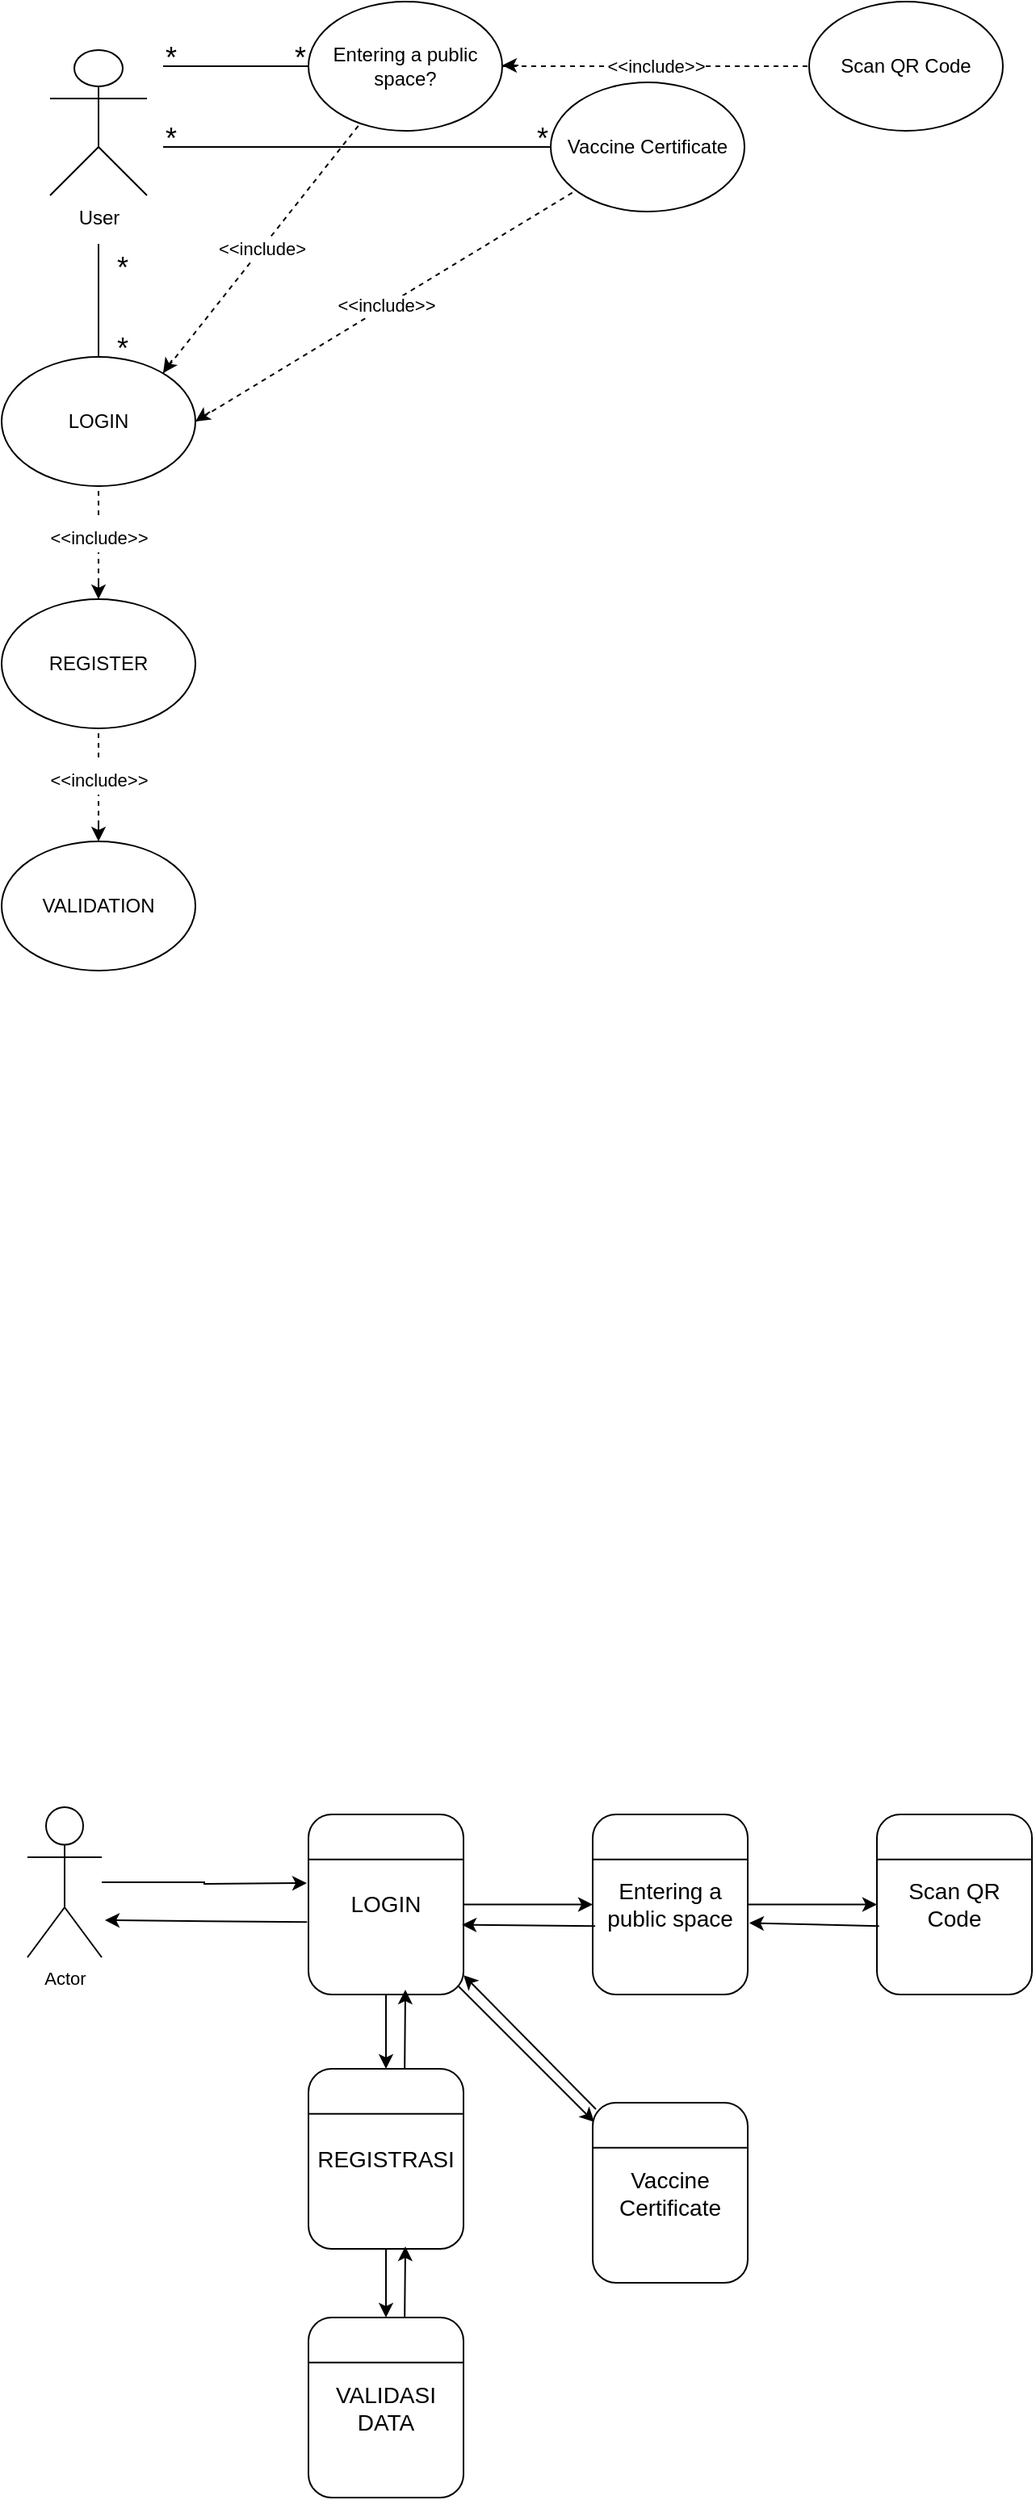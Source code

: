 <mxfile version="15.8.4" type="device"><diagram id="tK3_ShxPXmSZ8K9-Od_D" name="Page-1"><mxGraphModel dx="1385" dy="635" grid="0" gridSize="10" guides="1" tooltips="1" connect="1" arrows="1" fold="1" page="1" pageScale="1" pageWidth="850" pageHeight="1100" math="0" shadow="0"><root><mxCell id="0"/><mxCell id="1" parent="0"/><mxCell id="CaIrIgorgOCfvEc1KuVZ-1" value="User" style="shape=umlActor;verticalLabelPosition=bottom;verticalAlign=top;html=1;outlineConnect=0;" vertex="1" parent="1"><mxGeometry x="50" y="50" width="60" height="90" as="geometry"/></mxCell><mxCell id="CaIrIgorgOCfvEc1KuVZ-2" value="LOGIN" style="ellipse;whiteSpace=wrap;html=1;" vertex="1" parent="1"><mxGeometry x="20" y="240" width="120" height="80" as="geometry"/></mxCell><mxCell id="CaIrIgorgOCfvEc1KuVZ-5" value="" style="endArrow=none;html=1;rounded=0;" edge="1" parent="1"><mxGeometry width="50" height="50" relative="1" as="geometry"><mxPoint x="80" y="240" as="sourcePoint"/><mxPoint x="80" y="170" as="targetPoint"/></mxGeometry></mxCell><mxCell id="CaIrIgorgOCfvEc1KuVZ-7" value="&lt;font style=&quot;font-size: 18px&quot;&gt;*&lt;/font&gt;" style="text;html=1;strokeColor=none;fillColor=none;align=center;verticalAlign=middle;whiteSpace=wrap;rounded=0;" vertex="1" parent="1"><mxGeometry x="80" y="170" width="30" height="30" as="geometry"/></mxCell><mxCell id="CaIrIgorgOCfvEc1KuVZ-15" value="&lt;font style=&quot;font-size: 18px&quot;&gt;*&lt;/font&gt;" style="text;html=1;strokeColor=none;fillColor=none;align=center;verticalAlign=middle;whiteSpace=wrap;rounded=0;" vertex="1" parent="1"><mxGeometry x="80" y="220" width="30" height="30" as="geometry"/></mxCell><mxCell id="CaIrIgorgOCfvEc1KuVZ-26" value="REGISTER" style="ellipse;whiteSpace=wrap;html=1;" vertex="1" parent="1"><mxGeometry x="20" y="390" width="120" height="80" as="geometry"/></mxCell><mxCell id="CaIrIgorgOCfvEc1KuVZ-30" value="&lt;font style=&quot;font-size: 11px&quot;&gt;&amp;lt;&amp;lt;include&amp;gt;&amp;gt;&lt;/font&gt;" style="endArrow=none;dashed=1;html=1;rounded=0;fontSize=18;" edge="1" parent="1"><mxGeometry width="50" height="50" relative="1" as="geometry"><mxPoint x="80" y="380" as="sourcePoint"/><mxPoint x="80" y="320" as="targetPoint"/></mxGeometry></mxCell><mxCell id="CaIrIgorgOCfvEc1KuVZ-31" value="" style="endArrow=classic;html=1;rounded=0;fontSize=18;" edge="1" parent="1"><mxGeometry width="50" height="50" relative="1" as="geometry"><mxPoint x="80" y="380" as="sourcePoint"/><mxPoint x="80" y="390" as="targetPoint"/></mxGeometry></mxCell><mxCell id="CaIrIgorgOCfvEc1KuVZ-32" value="VALIDATION" style="ellipse;whiteSpace=wrap;html=1;" vertex="1" parent="1"><mxGeometry x="20" y="540" width="120" height="80" as="geometry"/></mxCell><mxCell id="CaIrIgorgOCfvEc1KuVZ-33" value="&lt;font style=&quot;font-size: 11px&quot;&gt;&amp;lt;&amp;lt;include&amp;gt;&amp;gt;&lt;/font&gt;" style="endArrow=none;dashed=1;html=1;rounded=0;fontSize=18;" edge="1" parent="1"><mxGeometry width="50" height="50" relative="1" as="geometry"><mxPoint x="80" y="530" as="sourcePoint"/><mxPoint x="80" y="470" as="targetPoint"/></mxGeometry></mxCell><mxCell id="CaIrIgorgOCfvEc1KuVZ-34" value="" style="endArrow=classic;html=1;rounded=0;fontSize=18;" edge="1" parent="1"><mxGeometry width="50" height="50" relative="1" as="geometry"><mxPoint x="80" y="530" as="sourcePoint"/><mxPoint x="80" y="540" as="targetPoint"/></mxGeometry></mxCell><mxCell id="CaIrIgorgOCfvEc1KuVZ-38" value="" style="endArrow=none;html=1;rounded=0;fontSize=11;" edge="1" parent="1"><mxGeometry width="50" height="50" relative="1" as="geometry"><mxPoint x="120" y="60" as="sourcePoint"/><mxPoint x="210" y="60" as="targetPoint"/></mxGeometry></mxCell><mxCell id="CaIrIgorgOCfvEc1KuVZ-39" value="Entering a public space?" style="ellipse;whiteSpace=wrap;html=1;" vertex="1" parent="1"><mxGeometry x="210" y="20" width="120" height="80" as="geometry"/></mxCell><mxCell id="CaIrIgorgOCfvEc1KuVZ-40" value="" style="endArrow=none;html=1;rounded=0;fontSize=11;" edge="1" parent="1"><mxGeometry width="50" height="50" relative="1" as="geometry"><mxPoint x="120" y="110" as="sourcePoint"/><mxPoint x="360" y="110" as="targetPoint"/></mxGeometry></mxCell><mxCell id="CaIrIgorgOCfvEc1KuVZ-41" value="Vaccine Certificate" style="ellipse;whiteSpace=wrap;html=1;" vertex="1" parent="1"><mxGeometry x="360" y="70" width="120" height="80" as="geometry"/></mxCell><mxCell id="CaIrIgorgOCfvEc1KuVZ-44" value="&lt;font style=&quot;font-size: 18px&quot;&gt;*&lt;/font&gt;" style="text;html=1;strokeColor=none;fillColor=none;align=center;verticalAlign=middle;whiteSpace=wrap;rounded=0;" vertex="1" parent="1"><mxGeometry x="110" y="40" width="30" height="30" as="geometry"/></mxCell><mxCell id="CaIrIgorgOCfvEc1KuVZ-46" value="&lt;font style=&quot;font-size: 18px&quot;&gt;*&lt;/font&gt;" style="text;html=1;strokeColor=none;fillColor=none;align=center;verticalAlign=middle;whiteSpace=wrap;rounded=0;" vertex="1" parent="1"><mxGeometry x="190" y="40" width="30" height="30" as="geometry"/></mxCell><mxCell id="CaIrIgorgOCfvEc1KuVZ-48" value="&lt;font style=&quot;font-size: 18px&quot;&gt;*&lt;/font&gt;" style="text;html=1;strokeColor=none;fillColor=none;align=center;verticalAlign=middle;whiteSpace=wrap;rounded=0;" vertex="1" parent="1"><mxGeometry x="110" y="90" width="30" height="30" as="geometry"/></mxCell><mxCell id="CaIrIgorgOCfvEc1KuVZ-50" value="&lt;font style=&quot;font-size: 18px&quot;&gt;*&lt;/font&gt;" style="text;html=1;strokeColor=none;fillColor=none;align=center;verticalAlign=middle;whiteSpace=wrap;rounded=0;" vertex="1" parent="1"><mxGeometry x="340" y="90" width="30" height="30" as="geometry"/></mxCell><mxCell id="CaIrIgorgOCfvEc1KuVZ-56" value="&lt;span style=&quot;color: rgb(0 , 0 , 0) ; font-family: &amp;#34;helvetica&amp;#34; ; font-size: 11px ; font-style: normal ; font-weight: 400 ; letter-spacing: normal ; text-align: center ; text-indent: 0px ; text-transform: none ; word-spacing: 0px ; background-color: rgb(255 , 255 , 255) ; display: inline ; float: none&quot;&gt;&amp;lt;&amp;lt;include&amp;gt;&amp;gt;&lt;/span&gt;" style="endArrow=none;dashed=1;html=1;rounded=0;fontSize=11;" edge="1" parent="1"><mxGeometry width="50" height="50" relative="1" as="geometry"><mxPoint x="330" y="60" as="sourcePoint"/><mxPoint x="520" y="60" as="targetPoint"/></mxGeometry></mxCell><mxCell id="CaIrIgorgOCfvEc1KuVZ-57" value="" style="endArrow=classic;html=1;rounded=0;fontSize=11;" edge="1" parent="1"><mxGeometry width="50" height="50" relative="1" as="geometry"><mxPoint x="340" y="59.5" as="sourcePoint"/><mxPoint x="330" y="59.5" as="targetPoint"/></mxGeometry></mxCell><mxCell id="CaIrIgorgOCfvEc1KuVZ-58" value="Scan QR Code" style="ellipse;whiteSpace=wrap;html=1;" vertex="1" parent="1"><mxGeometry x="520" y="20" width="120" height="80" as="geometry"/></mxCell><mxCell id="CaIrIgorgOCfvEc1KuVZ-60" value="&amp;lt;&amp;lt;include&amp;gt;" style="endArrow=none;dashed=1;html=1;rounded=0;fontSize=11;" edge="1" parent="1" target="CaIrIgorgOCfvEc1KuVZ-39"><mxGeometry width="50" height="50" relative="1" as="geometry"><mxPoint x="120" y="250" as="sourcePoint"/><mxPoint x="170" y="200" as="targetPoint"/></mxGeometry></mxCell><mxCell id="CaIrIgorgOCfvEc1KuVZ-61" value="&amp;lt;&amp;lt;include&amp;gt;&amp;gt;" style="endArrow=none;dashed=1;html=1;rounded=0;fontSize=11;" edge="1" parent="1" target="CaIrIgorgOCfvEc1KuVZ-41"><mxGeometry width="50" height="50" relative="1" as="geometry"><mxPoint x="140" y="280" as="sourcePoint"/><mxPoint x="190" y="230" as="targetPoint"/></mxGeometry></mxCell><mxCell id="CaIrIgorgOCfvEc1KuVZ-65" value="" style="endArrow=classic;html=1;rounded=0;fontSize=11;" edge="1" parent="1"><mxGeometry width="50" height="50" relative="1" as="geometry"><mxPoint x="149" y="274" as="sourcePoint"/><mxPoint x="140" y="280" as="targetPoint"/></mxGeometry></mxCell><mxCell id="CaIrIgorgOCfvEc1KuVZ-68" value="" style="endArrow=classic;html=1;rounded=0;fontSize=11;" edge="1" parent="1"><mxGeometry width="50" height="50" relative="1" as="geometry"><mxPoint x="125.5" y="242" as="sourcePoint"/><mxPoint x="120" y="250" as="targetPoint"/></mxGeometry></mxCell><mxCell id="CaIrIgorgOCfvEc1KuVZ-73" value="" style="edgeStyle=orthogonalEdgeStyle;rounded=0;orthogonalLoop=1;jettySize=auto;html=1;fontSize=11;" edge="1" parent="1" source="CaIrIgorgOCfvEc1KuVZ-71"><mxGeometry relative="1" as="geometry"><mxPoint x="209" y="1185" as="targetPoint"/></mxGeometry></mxCell><mxCell id="CaIrIgorgOCfvEc1KuVZ-71" value="Actor" style="shape=umlActor;verticalLabelPosition=bottom;verticalAlign=top;html=1;outlineConnect=0;fontSize=11;" vertex="1" parent="1"><mxGeometry x="36" y="1138" width="46" height="93" as="geometry"/></mxCell><mxCell id="CaIrIgorgOCfvEc1KuVZ-78" value="" style="edgeStyle=orthogonalEdgeStyle;rounded=0;orthogonalLoop=1;jettySize=auto;html=1;fontSize=18;" edge="1" parent="1" source="CaIrIgorgOCfvEc1KuVZ-75" target="CaIrIgorgOCfvEc1KuVZ-77"><mxGeometry relative="1" as="geometry"/></mxCell><mxCell id="CaIrIgorgOCfvEc1KuVZ-86" value="" style="edgeStyle=orthogonalEdgeStyle;rounded=0;orthogonalLoop=1;jettySize=auto;html=1;fontSize=14;" edge="1" parent="1" source="CaIrIgorgOCfvEc1KuVZ-75" target="CaIrIgorgOCfvEc1KuVZ-85"><mxGeometry relative="1" as="geometry"/></mxCell><mxCell id="CaIrIgorgOCfvEc1KuVZ-75" value="&lt;font style=&quot;font-size: 14px&quot;&gt;LOGIN&lt;/font&gt;" style="rounded=1;whiteSpace=wrap;html=1;fontSize=11;" vertex="1" parent="1"><mxGeometry x="210" y="1142.5" width="96" height="111.5" as="geometry"/></mxCell><mxCell id="CaIrIgorgOCfvEc1KuVZ-76" value="" style="endArrow=none;html=1;rounded=0;fontSize=18;exitX=0;exitY=0.25;exitDx=0;exitDy=0;entryX=1;entryY=0.25;entryDx=0;entryDy=0;" edge="1" parent="1" source="CaIrIgorgOCfvEc1KuVZ-75" target="CaIrIgorgOCfvEc1KuVZ-75"><mxGeometry width="50" height="50" relative="1" as="geometry"><mxPoint x="379" y="1193" as="sourcePoint"/><mxPoint x="444" y="1153" as="targetPoint"/><Array as="points"/></mxGeometry></mxCell><mxCell id="CaIrIgorgOCfvEc1KuVZ-80" value="" style="edgeStyle=orthogonalEdgeStyle;rounded=0;orthogonalLoop=1;jettySize=auto;html=1;fontSize=14;" edge="1" parent="1" source="CaIrIgorgOCfvEc1KuVZ-77" target="CaIrIgorgOCfvEc1KuVZ-79"><mxGeometry relative="1" as="geometry"/></mxCell><mxCell id="CaIrIgorgOCfvEc1KuVZ-77" value="&lt;font style=&quot;font-size: 14px&quot;&gt;REGISTRASI&lt;/font&gt;" style="rounded=1;whiteSpace=wrap;html=1;fontSize=11;" vertex="1" parent="1"><mxGeometry x="210" y="1300" width="96" height="111.5" as="geometry"/></mxCell><mxCell id="CaIrIgorgOCfvEc1KuVZ-79" value="&lt;font style=&quot;font-size: 14px&quot;&gt;VALIDASI DATA&lt;/font&gt;" style="rounded=1;whiteSpace=wrap;html=1;fontSize=11;" vertex="1" parent="1"><mxGeometry x="210" y="1454" width="96" height="111.5" as="geometry"/></mxCell><mxCell id="CaIrIgorgOCfvEc1KuVZ-81" value="" style="endArrow=none;html=1;rounded=0;fontSize=18;entryX=1;entryY=0.25;entryDx=0;entryDy=0;exitX=0;exitY=0.25;exitDx=0;exitDy=0;" edge="1" parent="1" source="CaIrIgorgOCfvEc1KuVZ-77" target="CaIrIgorgOCfvEc1KuVZ-77"><mxGeometry width="50" height="50" relative="1" as="geometry"><mxPoint x="336" y="1312" as="sourcePoint"/><mxPoint x="432" y="1312.005" as="targetPoint"/><Array as="points"/></mxGeometry></mxCell><mxCell id="CaIrIgorgOCfvEc1KuVZ-82" value="" style="endArrow=none;html=1;rounded=0;fontSize=18;exitX=0;exitY=0.25;exitDx=0;exitDy=0;entryX=1;entryY=0.25;entryDx=0;entryDy=0;" edge="1" parent="1" source="CaIrIgorgOCfvEc1KuVZ-79" target="CaIrIgorgOCfvEc1KuVZ-79"><mxGeometry width="50" height="50" relative="1" as="geometry"><mxPoint x="409" y="1445" as="sourcePoint"/><mxPoint x="423" y="1464" as="targetPoint"/><Array as="points"/></mxGeometry></mxCell><mxCell id="CaIrIgorgOCfvEc1KuVZ-83" value="" style="endArrow=classic;html=1;rounded=0;fontSize=14;" edge="1" parent="1"><mxGeometry width="50" height="50" relative="1" as="geometry"><mxPoint x="269.58" y="1454" as="sourcePoint"/><mxPoint x="270" y="1410" as="targetPoint"/></mxGeometry></mxCell><mxCell id="CaIrIgorgOCfvEc1KuVZ-84" value="" style="endArrow=classic;html=1;rounded=0;fontSize=14;" edge="1" parent="1"><mxGeometry width="50" height="50" relative="1" as="geometry"><mxPoint x="269.58" y="1300" as="sourcePoint"/><mxPoint x="270" y="1251" as="targetPoint"/></mxGeometry></mxCell><mxCell id="CaIrIgorgOCfvEc1KuVZ-89" value="" style="edgeStyle=orthogonalEdgeStyle;rounded=0;orthogonalLoop=1;jettySize=auto;html=1;fontSize=14;" edge="1" parent="1" source="CaIrIgorgOCfvEc1KuVZ-85" target="CaIrIgorgOCfvEc1KuVZ-88"><mxGeometry relative="1" as="geometry"/></mxCell><mxCell id="CaIrIgorgOCfvEc1KuVZ-85" value="&lt;font style=&quot;font-size: 14px&quot;&gt;Entering a public space&lt;/font&gt;" style="rounded=1;whiteSpace=wrap;html=1;fontSize=11;" vertex="1" parent="1"><mxGeometry x="386" y="1142.5" width="96" height="111.5" as="geometry"/></mxCell><mxCell id="CaIrIgorgOCfvEc1KuVZ-87" value="" style="endArrow=none;html=1;rounded=0;fontSize=18;exitX=0;exitY=0.25;exitDx=0;exitDy=0;entryX=1;entryY=0.25;entryDx=0;entryDy=0;" edge="1" parent="1" source="CaIrIgorgOCfvEc1KuVZ-85" target="CaIrIgorgOCfvEc1KuVZ-85"><mxGeometry width="50" height="50" relative="1" as="geometry"><mxPoint x="580" y="1171.005" as="sourcePoint"/><mxPoint x="559" y="1141" as="targetPoint"/><Array as="points"/></mxGeometry></mxCell><mxCell id="CaIrIgorgOCfvEc1KuVZ-88" value="&lt;font style=&quot;font-size: 14px&quot;&gt;Scan QR Code&lt;/font&gt;" style="rounded=1;whiteSpace=wrap;html=1;fontSize=11;" vertex="1" parent="1"><mxGeometry x="562" y="1142.5" width="96" height="111.5" as="geometry"/></mxCell><mxCell id="CaIrIgorgOCfvEc1KuVZ-90" value="" style="endArrow=none;html=1;rounded=0;fontSize=18;exitX=0;exitY=0.25;exitDx=0;exitDy=0;entryX=1;entryY=0.25;entryDx=0;entryDy=0;" edge="1" parent="1" source="CaIrIgorgOCfvEc1KuVZ-88" target="CaIrIgorgOCfvEc1KuVZ-88"><mxGeometry width="50" height="50" relative="1" as="geometry"><mxPoint x="684" y="1166.005" as="sourcePoint"/><mxPoint x="780" y="1166.005" as="targetPoint"/><Array as="points"/></mxGeometry></mxCell><mxCell id="CaIrIgorgOCfvEc1KuVZ-91" value="" style="endArrow=classic;html=1;rounded=0;fontSize=14;" edge="1" parent="1"><mxGeometry width="50" height="50" relative="1" as="geometry"><mxPoint x="303" y="1249" as="sourcePoint"/><mxPoint x="387" y="1333" as="targetPoint"/></mxGeometry></mxCell><mxCell id="CaIrIgorgOCfvEc1KuVZ-92" value="&lt;font style=&quot;font-size: 14px&quot;&gt;Vaccine Certificate&lt;/font&gt;" style="rounded=1;whiteSpace=wrap;html=1;fontSize=11;" vertex="1" parent="1"><mxGeometry x="386" y="1321" width="96" height="111.5" as="geometry"/></mxCell><mxCell id="CaIrIgorgOCfvEc1KuVZ-93" value="" style="endArrow=none;html=1;rounded=0;fontSize=18;exitX=0;exitY=0.25;exitDx=0;exitDy=0;entryX=1;entryY=0.25;entryDx=0;entryDy=0;" edge="1" parent="1" source="CaIrIgorgOCfvEc1KuVZ-92" target="CaIrIgorgOCfvEc1KuVZ-92"><mxGeometry width="50" height="50" relative="1" as="geometry"><mxPoint x="489" y="1343.005" as="sourcePoint"/><mxPoint x="514" y="1288" as="targetPoint"/><Array as="points"/></mxGeometry></mxCell><mxCell id="CaIrIgorgOCfvEc1KuVZ-94" value="" style="endArrow=classic;html=1;rounded=0;fontSize=14;" edge="1" parent="1"><mxGeometry width="50" height="50" relative="1" as="geometry"><mxPoint x="388" y="1325" as="sourcePoint"/><mxPoint x="306" y="1242" as="targetPoint"/></mxGeometry></mxCell><mxCell id="CaIrIgorgOCfvEc1KuVZ-95" value="" style="endArrow=classic;html=1;rounded=0;fontSize=14;entryX=0.99;entryY=0.613;entryDx=0;entryDy=0;entryPerimeter=0;exitX=0.016;exitY=0.62;exitDx=0;exitDy=0;exitPerimeter=0;" edge="1" parent="1" source="CaIrIgorgOCfvEc1KuVZ-85" target="CaIrIgorgOCfvEc1KuVZ-75"><mxGeometry width="50" height="50" relative="1" as="geometry"><mxPoint x="382" y="1211" as="sourcePoint"/><mxPoint x="374" y="1219" as="targetPoint"/></mxGeometry></mxCell><mxCell id="CaIrIgorgOCfvEc1KuVZ-96" value="" style="endArrow=classic;html=1;rounded=0;fontSize=14;entryX=1.01;entryY=0.603;entryDx=0;entryDy=0;entryPerimeter=0;exitX=0.014;exitY=0.62;exitDx=0;exitDy=0;exitPerimeter=0;" edge="1" parent="1" source="CaIrIgorgOCfvEc1KuVZ-88" target="CaIrIgorgOCfvEc1KuVZ-85"><mxGeometry width="50" height="50" relative="1" as="geometry"><mxPoint x="553" y="1228" as="sourcePoint"/><mxPoint x="502" y="1223" as="targetPoint"/></mxGeometry></mxCell><mxCell id="CaIrIgorgOCfvEc1KuVZ-97" value="" style="endArrow=classic;html=1;rounded=0;fontSize=14;exitX=-0.009;exitY=0.598;exitDx=0;exitDy=0;exitPerimeter=0;" edge="1" parent="1" source="CaIrIgorgOCfvEc1KuVZ-75"><mxGeometry width="50" height="50" relative="1" as="geometry"><mxPoint x="324" y="1269" as="sourcePoint"/><mxPoint x="84" y="1208" as="targetPoint"/></mxGeometry></mxCell></root></mxGraphModel></diagram></mxfile>